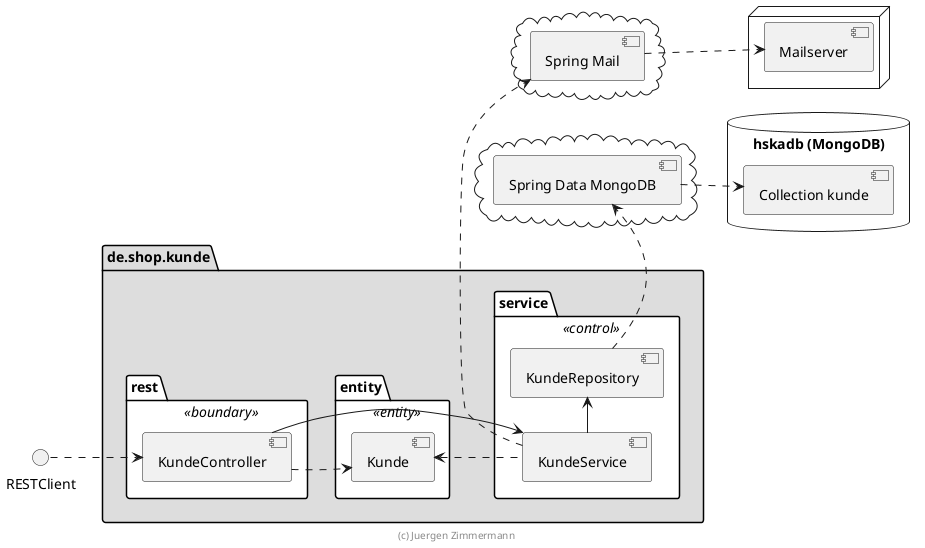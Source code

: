 @startuml

skinparam componentStyle uml2

left to right direction

package de.shop.kunde #DDDDDD {
    package rest <<boundary>> #FFFFFF {
        [KundeController]
    }

    package service <<control>> #FFFFFF {
        [KundeService]
        [KundeRepository]
    }

    package entity <<entity>> #FFFFFF {
        [Kunde]
    }
}

cloud {
    [Spring Data MongoDB]
}

database "hskadb (MongoDB)" {
    [Collection kunde]
}

cloud {
    [Spring Mail]
}

node {
    [Mailserver]
}

RESTClient ..> [KundeController]
[KundeController] .right.> [Kunde]
[KundeController] --> [KundeService]
[KundeService] .up.> [Kunde]
[KundeService] -right-> [KundeRepository]
[KundeRepository] .right.> [Spring Data MongoDB]
[KundeService] .right.> [Spring Mail]
[Spring Data MongoDB] ..> [Collection kunde]
[Spring Mail] ..> [Mailserver]

' [hidden] fuer nicht-existierende Beziehungen als Workaround fuer das Layout
[KundeController] -[hidden]-> [Kunde]

footer (c) Juergen Zimmermann

@enduml

